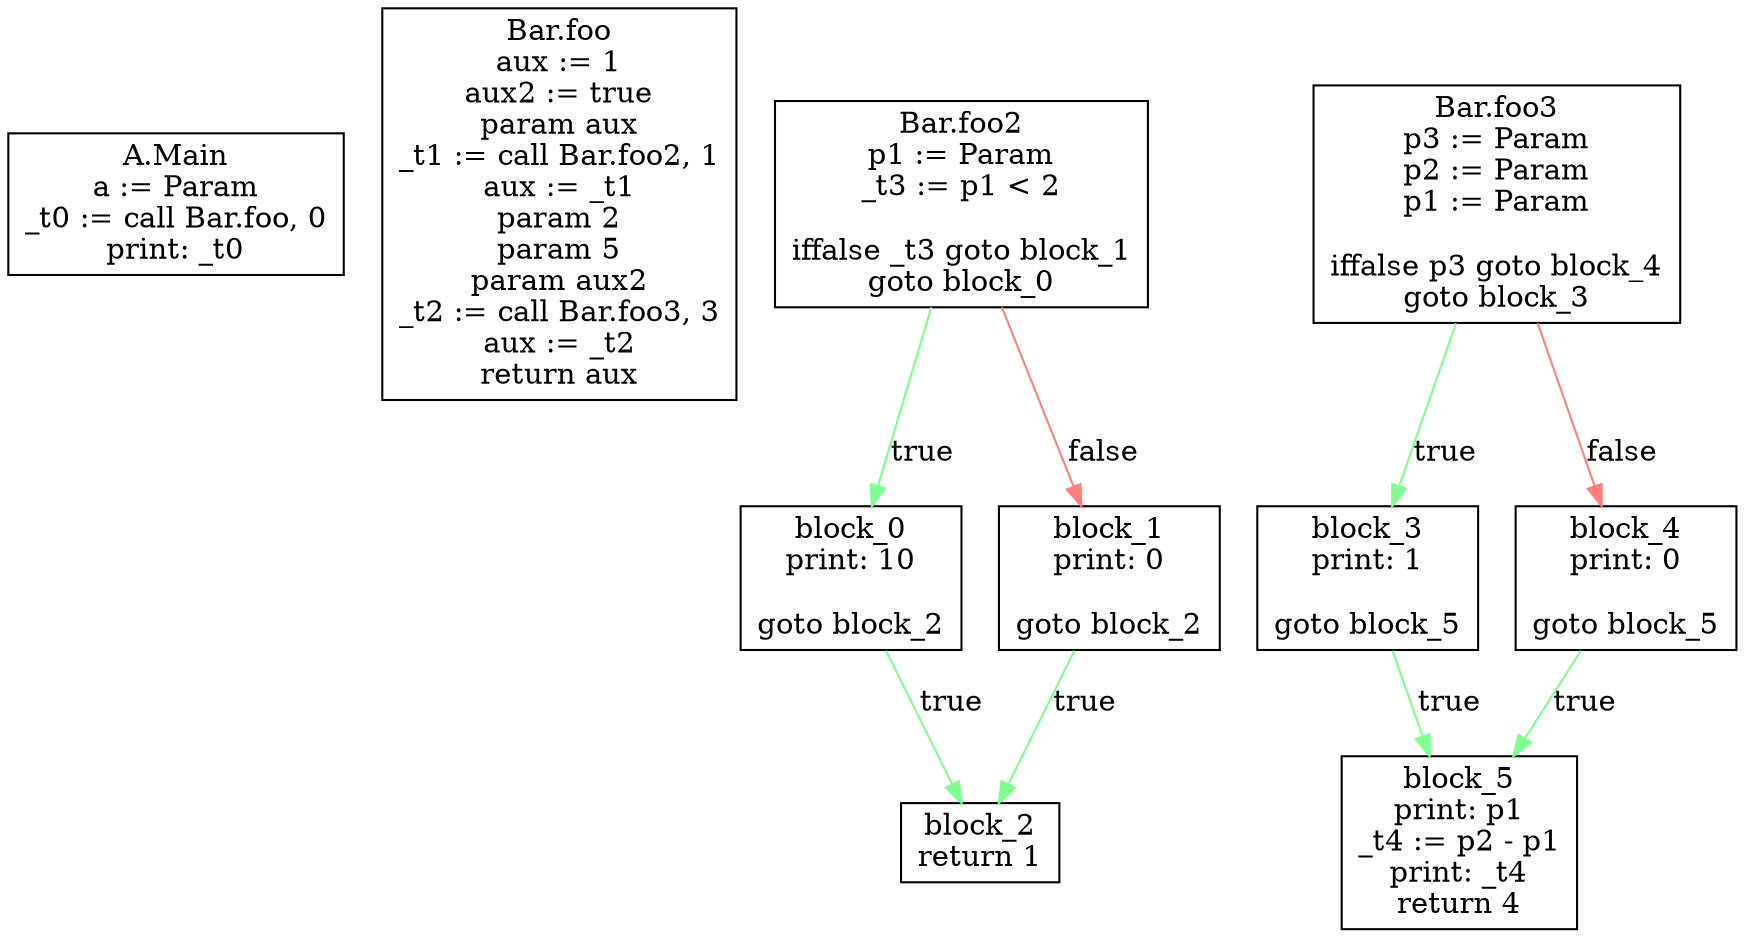 digraph CFG {
    "A.Main" [shape=box label="A.Main\na := Param\n_t0 := call Bar.foo, 0\nprint: _t0\n"];
    "Bar.foo" [shape=box label="Bar.foo\naux := 1\naux2 := true\nparam aux\n_t1 := call Bar.foo2, 1\naux := _t1\nparam 2\nparam 5\nparam aux2\n_t2 := call Bar.foo3, 3\naux := _t2\nreturn aux\n"];
    "Bar.foo2" [shape=box label="Bar.foo2\np1 := Param\n_t3 := p1 < 2\n\niffalse _t3 goto block_1\ngoto block_0"];
    "Bar.foo2" -> "block_0" [label="true" color="#7dff90"];
    "block_0" [shape=box label="block_0\nprint: 10\n\ngoto block_2"];
    "block_0" -> "block_2" [label="true" color="#7dff90"];
    "block_2" [shape=box label="block_2\nreturn 1\n"];
    "Bar.foo2" -> "block_1" [label="false" color="#ff7d7d"];
    "block_1" [shape=box label="block_1\nprint: 0\n\ngoto block_2"];
    "block_1" -> "block_2" [label="true" color="#7dff90"];
    "Bar.foo3" [shape=box label="Bar.foo3\np3 := Param\np2 := Param\np1 := Param\n\niffalse p3 goto block_4\ngoto block_3"];
    "Bar.foo3" -> "block_3" [label="true" color="#7dff90"];
    "block_3" [shape=box label="block_3\nprint: 1\n\ngoto block_5"];
    "block_3" -> "block_5" [label="true" color="#7dff90"];
    "block_5" [shape=box label="block_5\nprint: p1\n_t4 := p2 - p1\nprint: _t4\nreturn 4\n"];
    "Bar.foo3" -> "block_4" [label="false" color="#ff7d7d"];
    "block_4" [shape=box label="block_4\nprint: 0\n\ngoto block_5"];
    "block_4" -> "block_5" [label="true" color="#7dff90"];
}
